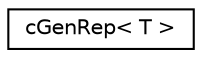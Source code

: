 digraph G
{
  edge [fontname="Helvetica",fontsize="10",labelfontname="Helvetica",labelfontsize="10"];
  node [fontname="Helvetica",fontsize="10",shape=record];
  rankdir="LR";
  Node1 [label="cGenRep\< T \>",height=0.2,width=0.4,color="black", fillcolor="white", style="filled",URL="$classcGenRep.html"];
}

